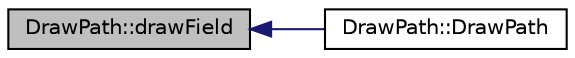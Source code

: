digraph "DrawPath::drawField"
{
  edge [fontname="Helvetica",fontsize="10",labelfontname="Helvetica",labelfontsize="10"];
  node [fontname="Helvetica",fontsize="10",shape=record];
  rankdir="LR";
  Node9 [label="DrawPath::drawField",height=0.2,width=0.4,color="black", fillcolor="grey75", style="filled", fontcolor="black"];
  Node9 -> Node10 [dir="back",color="midnightblue",fontsize="10",style="solid",fontname="Helvetica"];
  Node10 [label="DrawPath::DrawPath",height=0.2,width=0.4,color="black", fillcolor="white", style="filled",URL="$class_draw_path.html#aea210b1571af3051097fd3724b3de42c"];
}
